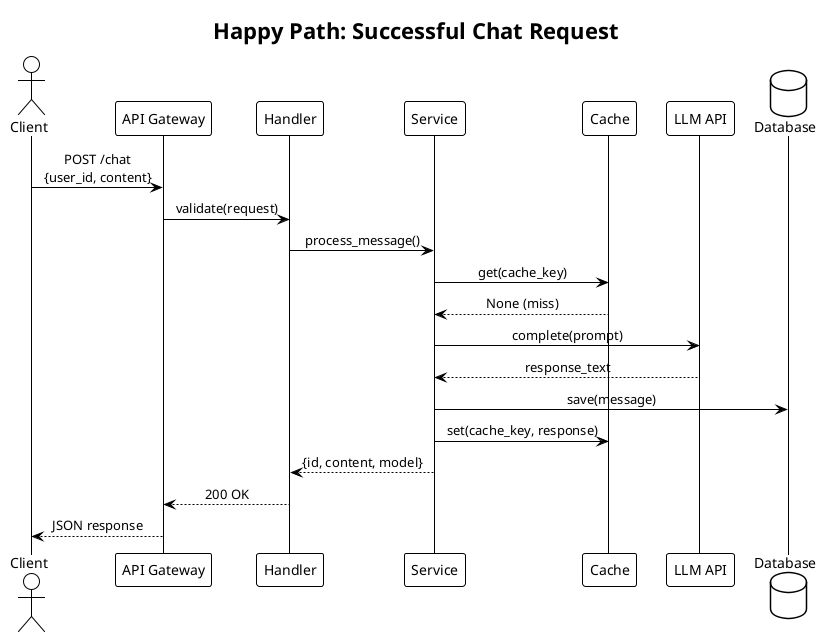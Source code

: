 
@startuml
!theme plain
skinparam backgroundColor white
skinparam sequenceMessageAlign center

title Happy Path: Successful Chat Request

actor Client
participant "API Gateway" as API
participant "Handler" as Handler
participant "Service" as Service
participant "Cache" as Cache
participant "LLM API" as LLM
database "Database" as DB

Client -> API: POST /chat\n{user_id, content}
API -> Handler: validate(request)
Handler -> Service: process_message()
Service -> Cache: get(cache_key)
Cache --> Service: None (miss)
Service -> LLM: complete(prompt)
LLM --> Service: response_text
Service -> DB: save(message)
Service -> Cache: set(cache_key, response)
Service --> Handler: {id, content, model}
Handler --> API: 200 OK
API --> Client: JSON response

@enduml
